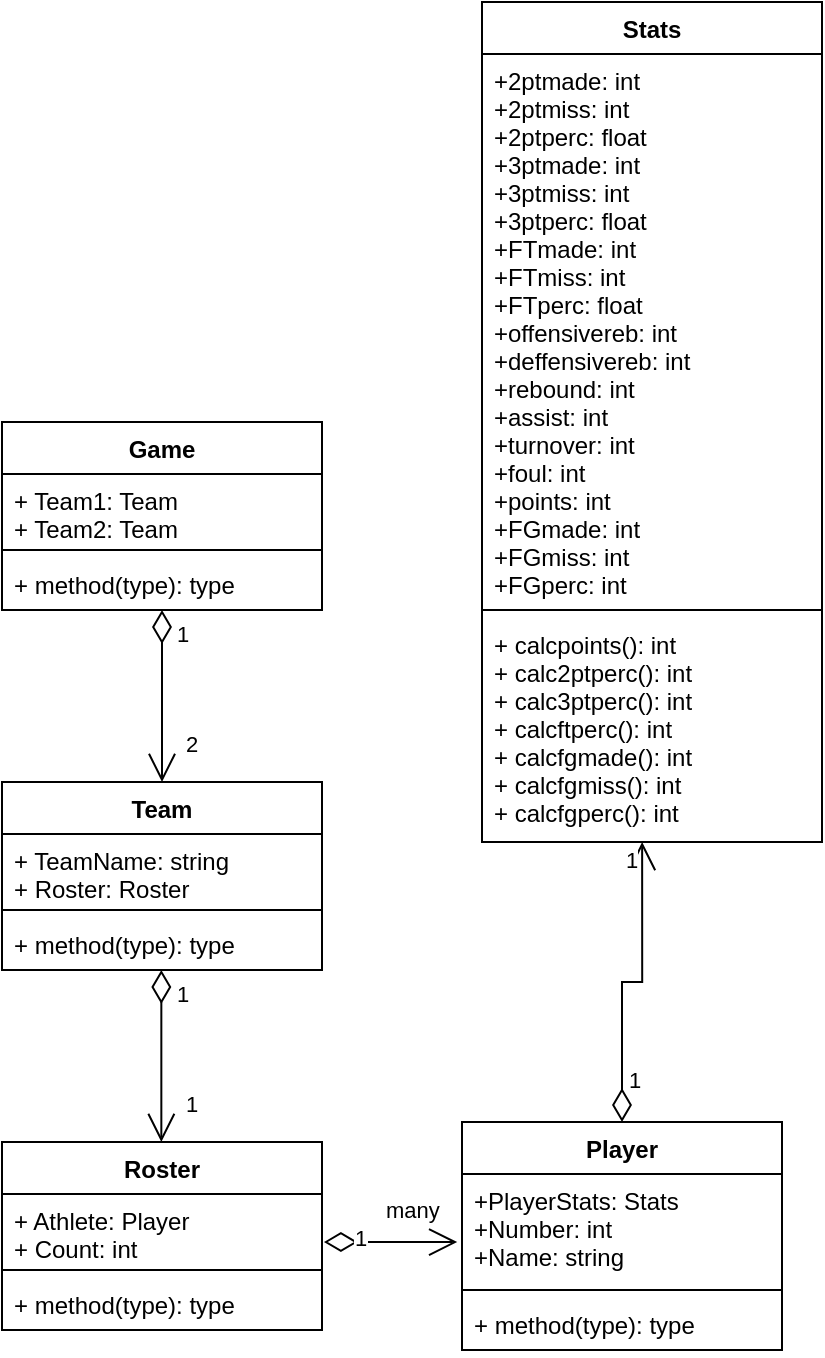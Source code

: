 <mxfile version="20.0.1" type="github">
  <diagram id="C5RBs43oDa-KdzZeNtuy" name="Page-1">
    <mxGraphModel dx="1395" dy="762" grid="1" gridSize="10" guides="1" tooltips="1" connect="1" arrows="1" fold="1" page="1" pageScale="1" pageWidth="827" pageHeight="1169" math="0" shadow="0">
      <root>
        <mxCell id="WIyWlLk6GJQsqaUBKTNV-0" />
        <mxCell id="WIyWlLk6GJQsqaUBKTNV-1" parent="WIyWlLk6GJQsqaUBKTNV-0" />
        <mxCell id="7j4fDjFhmviyfLZyXL8e-0" value="Game" style="swimlane;fontStyle=1;align=center;verticalAlign=top;childLayout=stackLayout;horizontal=1;startSize=26;horizontalStack=0;resizeParent=1;resizeParentMax=0;resizeLast=0;collapsible=1;marginBottom=0;" vertex="1" parent="WIyWlLk6GJQsqaUBKTNV-1">
          <mxGeometry x="200" y="310" width="160" height="94" as="geometry" />
        </mxCell>
        <mxCell id="7j4fDjFhmviyfLZyXL8e-1" value="+ Team1: Team&#xa;+ Team2: Team" style="text;strokeColor=none;fillColor=none;align=left;verticalAlign=top;spacingLeft=4;spacingRight=4;overflow=hidden;rotatable=0;points=[[0,0.5],[1,0.5]];portConstraint=eastwest;" vertex="1" parent="7j4fDjFhmviyfLZyXL8e-0">
          <mxGeometry y="26" width="160" height="34" as="geometry" />
        </mxCell>
        <mxCell id="7j4fDjFhmviyfLZyXL8e-2" value="" style="line;strokeWidth=1;fillColor=none;align=left;verticalAlign=middle;spacingTop=-1;spacingLeft=3;spacingRight=3;rotatable=0;labelPosition=right;points=[];portConstraint=eastwest;" vertex="1" parent="7j4fDjFhmviyfLZyXL8e-0">
          <mxGeometry y="60" width="160" height="8" as="geometry" />
        </mxCell>
        <mxCell id="7j4fDjFhmviyfLZyXL8e-3" value="+ method(type): type" style="text;strokeColor=none;fillColor=none;align=left;verticalAlign=top;spacingLeft=4;spacingRight=4;overflow=hidden;rotatable=0;points=[[0,0.5],[1,0.5]];portConstraint=eastwest;" vertex="1" parent="7j4fDjFhmviyfLZyXL8e-0">
          <mxGeometry y="68" width="160" height="26" as="geometry" />
        </mxCell>
        <mxCell id="7j4fDjFhmviyfLZyXL8e-4" value="Team" style="swimlane;fontStyle=1;align=center;verticalAlign=top;childLayout=stackLayout;horizontal=1;startSize=26;horizontalStack=0;resizeParent=1;resizeParentMax=0;resizeLast=0;collapsible=1;marginBottom=0;" vertex="1" parent="WIyWlLk6GJQsqaUBKTNV-1">
          <mxGeometry x="200" y="490" width="160" height="94" as="geometry" />
        </mxCell>
        <mxCell id="7j4fDjFhmviyfLZyXL8e-5" value="+ TeamName: string&#xa;+ Roster: Roster" style="text;strokeColor=none;fillColor=none;align=left;verticalAlign=top;spacingLeft=4;spacingRight=4;overflow=hidden;rotatable=0;points=[[0,0.5],[1,0.5]];portConstraint=eastwest;" vertex="1" parent="7j4fDjFhmviyfLZyXL8e-4">
          <mxGeometry y="26" width="160" height="34" as="geometry" />
        </mxCell>
        <mxCell id="7j4fDjFhmviyfLZyXL8e-6" value="" style="line;strokeWidth=1;fillColor=none;align=left;verticalAlign=middle;spacingTop=-1;spacingLeft=3;spacingRight=3;rotatable=0;labelPosition=right;points=[];portConstraint=eastwest;" vertex="1" parent="7j4fDjFhmviyfLZyXL8e-4">
          <mxGeometry y="60" width="160" height="8" as="geometry" />
        </mxCell>
        <mxCell id="7j4fDjFhmviyfLZyXL8e-7" value="+ method(type): type" style="text;strokeColor=none;fillColor=none;align=left;verticalAlign=top;spacingLeft=4;spacingRight=4;overflow=hidden;rotatable=0;points=[[0,0.5],[1,0.5]];portConstraint=eastwest;" vertex="1" parent="7j4fDjFhmviyfLZyXL8e-4">
          <mxGeometry y="68" width="160" height="26" as="geometry" />
        </mxCell>
        <mxCell id="7j4fDjFhmviyfLZyXL8e-8" value="Roster" style="swimlane;fontStyle=1;align=center;verticalAlign=top;childLayout=stackLayout;horizontal=1;startSize=26;horizontalStack=0;resizeParent=1;resizeParentMax=0;resizeLast=0;collapsible=1;marginBottom=0;" vertex="1" parent="WIyWlLk6GJQsqaUBKTNV-1">
          <mxGeometry x="200" y="670" width="160" height="94" as="geometry" />
        </mxCell>
        <mxCell id="7j4fDjFhmviyfLZyXL8e-9" value="+ Athlete: Player&#xa;+ Count: int" style="text;strokeColor=none;fillColor=none;align=left;verticalAlign=top;spacingLeft=4;spacingRight=4;overflow=hidden;rotatable=0;points=[[0,0.5],[1,0.5]];portConstraint=eastwest;" vertex="1" parent="7j4fDjFhmviyfLZyXL8e-8">
          <mxGeometry y="26" width="160" height="34" as="geometry" />
        </mxCell>
        <mxCell id="7j4fDjFhmviyfLZyXL8e-10" value="" style="line;strokeWidth=1;fillColor=none;align=left;verticalAlign=middle;spacingTop=-1;spacingLeft=3;spacingRight=3;rotatable=0;labelPosition=right;points=[];portConstraint=eastwest;" vertex="1" parent="7j4fDjFhmviyfLZyXL8e-8">
          <mxGeometry y="60" width="160" height="8" as="geometry" />
        </mxCell>
        <mxCell id="7j4fDjFhmviyfLZyXL8e-11" value="+ method(type): type" style="text;strokeColor=none;fillColor=none;align=left;verticalAlign=top;spacingLeft=4;spacingRight=4;overflow=hidden;rotatable=0;points=[[0,0.5],[1,0.5]];portConstraint=eastwest;" vertex="1" parent="7j4fDjFhmviyfLZyXL8e-8">
          <mxGeometry y="68" width="160" height="26" as="geometry" />
        </mxCell>
        <mxCell id="7j4fDjFhmviyfLZyXL8e-12" value="Player" style="swimlane;fontStyle=1;align=center;verticalAlign=top;childLayout=stackLayout;horizontal=1;startSize=26;horizontalStack=0;resizeParent=1;resizeParentMax=0;resizeLast=0;collapsible=1;marginBottom=0;" vertex="1" parent="WIyWlLk6GJQsqaUBKTNV-1">
          <mxGeometry x="430" y="660" width="160" height="114" as="geometry" />
        </mxCell>
        <mxCell id="7j4fDjFhmviyfLZyXL8e-13" value="+PlayerStats: Stats&#xa;+Number: int&#xa;+Name: string" style="text;strokeColor=none;fillColor=none;align=left;verticalAlign=top;spacingLeft=4;spacingRight=4;overflow=hidden;rotatable=0;points=[[0,0.5],[1,0.5]];portConstraint=eastwest;" vertex="1" parent="7j4fDjFhmviyfLZyXL8e-12">
          <mxGeometry y="26" width="160" height="54" as="geometry" />
        </mxCell>
        <mxCell id="7j4fDjFhmviyfLZyXL8e-14" value="" style="line;strokeWidth=1;fillColor=none;align=left;verticalAlign=middle;spacingTop=-1;spacingLeft=3;spacingRight=3;rotatable=0;labelPosition=right;points=[];portConstraint=eastwest;" vertex="1" parent="7j4fDjFhmviyfLZyXL8e-12">
          <mxGeometry y="80" width="160" height="8" as="geometry" />
        </mxCell>
        <mxCell id="7j4fDjFhmviyfLZyXL8e-15" value="+ method(type): type" style="text;strokeColor=none;fillColor=none;align=left;verticalAlign=top;spacingLeft=4;spacingRight=4;overflow=hidden;rotatable=0;points=[[0,0.5],[1,0.5]];portConstraint=eastwest;" vertex="1" parent="7j4fDjFhmviyfLZyXL8e-12">
          <mxGeometry y="88" width="160" height="26" as="geometry" />
        </mxCell>
        <mxCell id="7j4fDjFhmviyfLZyXL8e-16" value="Stats" style="swimlane;fontStyle=1;align=center;verticalAlign=top;childLayout=stackLayout;horizontal=1;startSize=26;horizontalStack=0;resizeParent=1;resizeParentMax=0;resizeLast=0;collapsible=1;marginBottom=0;" vertex="1" parent="WIyWlLk6GJQsqaUBKTNV-1">
          <mxGeometry x="440" y="100" width="170" height="420" as="geometry" />
        </mxCell>
        <mxCell id="7j4fDjFhmviyfLZyXL8e-17" value="+2ptmade: int&#xa;+2ptmiss: int&#xa;+2ptperc: float&#xa;+3ptmade: int&#xa;+3ptmiss: int&#xa;+3ptperc: float&#xa;+FTmade: int&#xa;+FTmiss: int&#xa;+FTperc: float&#xa;+offensivereb: int&#xa;+deffensivereb: int&#xa;+rebound: int&#xa;+assist: int&#xa;+turnover: int&#xa;+foul: int&#xa;+points: int&#xa;+FGmade: int&#xa;+FGmiss: int&#xa;+FGperc: int" style="text;strokeColor=none;fillColor=none;align=left;verticalAlign=top;spacingLeft=4;spacingRight=4;overflow=hidden;rotatable=0;points=[[0,0.5],[1,0.5]];portConstraint=eastwest;" vertex="1" parent="7j4fDjFhmviyfLZyXL8e-16">
          <mxGeometry y="26" width="170" height="274" as="geometry" />
        </mxCell>
        <mxCell id="7j4fDjFhmviyfLZyXL8e-18" value="" style="line;strokeWidth=1;fillColor=none;align=left;verticalAlign=middle;spacingTop=-1;spacingLeft=3;spacingRight=3;rotatable=0;labelPosition=right;points=[];portConstraint=eastwest;" vertex="1" parent="7j4fDjFhmviyfLZyXL8e-16">
          <mxGeometry y="300" width="170" height="8" as="geometry" />
        </mxCell>
        <mxCell id="7j4fDjFhmviyfLZyXL8e-19" value="+ calcpoints(): int&#xa;+ calc2ptperc(): int&#xa;+ calc3ptperc(): int&#xa;+ calcftperc(): int&#xa;+ calcfgmade(): int&#xa;+ calcfgmiss(): int&#xa;+ calcfgperc(): int" style="text;strokeColor=none;fillColor=none;align=left;verticalAlign=top;spacingLeft=4;spacingRight=4;overflow=hidden;rotatable=0;points=[[0,0.5],[1,0.5]];portConstraint=eastwest;" vertex="1" parent="7j4fDjFhmviyfLZyXL8e-16">
          <mxGeometry y="308" width="170" height="112" as="geometry" />
        </mxCell>
        <mxCell id="7j4fDjFhmviyfLZyXL8e-20" value="2" style="endArrow=open;html=1;endSize=12;startArrow=diamondThin;startSize=14;startFill=0;edgeStyle=orthogonalEdgeStyle;align=left;verticalAlign=bottom;rounded=0;exitX=0.5;exitY=1;exitDx=0;exitDy=0;entryX=0.5;entryY=0;entryDx=0;entryDy=0;" edge="1" parent="WIyWlLk6GJQsqaUBKTNV-1" source="7j4fDjFhmviyfLZyXL8e-0" target="7j4fDjFhmviyfLZyXL8e-4">
          <mxGeometry x="0.767" y="10" relative="1" as="geometry">
            <mxPoint x="350" y="670" as="sourcePoint" />
            <mxPoint x="510" y="670" as="targetPoint" />
            <mxPoint as="offset" />
          </mxGeometry>
        </mxCell>
        <mxCell id="7j4fDjFhmviyfLZyXL8e-21" value="1" style="edgeLabel;html=1;align=center;verticalAlign=middle;resizable=0;points=[];" vertex="1" connectable="0" parent="7j4fDjFhmviyfLZyXL8e-20">
          <mxGeometry x="-0.717" y="2" relative="1" as="geometry">
            <mxPoint x="8" as="offset" />
          </mxGeometry>
        </mxCell>
        <mxCell id="7j4fDjFhmviyfLZyXL8e-25" value="1" style="endArrow=open;html=1;endSize=12;startArrow=diamondThin;startSize=14;startFill=0;edgeStyle=orthogonalEdgeStyle;align=left;verticalAlign=bottom;rounded=0;exitX=0.5;exitY=1;exitDx=0;exitDy=0;entryX=0.5;entryY=0;entryDx=0;entryDy=0;" edge="1" parent="WIyWlLk6GJQsqaUBKTNV-1">
          <mxGeometry x="0.767" y="10" relative="1" as="geometry">
            <mxPoint x="279.67" y="584" as="sourcePoint" />
            <mxPoint x="279.67" y="670" as="targetPoint" />
            <mxPoint as="offset" />
          </mxGeometry>
        </mxCell>
        <mxCell id="7j4fDjFhmviyfLZyXL8e-26" value="1" style="edgeLabel;html=1;align=center;verticalAlign=middle;resizable=0;points=[];" vertex="1" connectable="0" parent="7j4fDjFhmviyfLZyXL8e-25">
          <mxGeometry x="-0.717" y="2" relative="1" as="geometry">
            <mxPoint x="8" as="offset" />
          </mxGeometry>
        </mxCell>
        <mxCell id="7j4fDjFhmviyfLZyXL8e-27" value="many" style="endArrow=open;html=1;endSize=12;startArrow=diamondThin;startSize=14;startFill=0;edgeStyle=orthogonalEdgeStyle;align=left;verticalAlign=bottom;rounded=0;exitX=1.006;exitY=0.706;exitDx=0;exitDy=0;entryX=-0.015;entryY=0.63;entryDx=0;entryDy=0;entryPerimeter=0;exitPerimeter=0;" edge="1" parent="WIyWlLk6GJQsqaUBKTNV-1" source="7j4fDjFhmviyfLZyXL8e-9" target="7j4fDjFhmviyfLZyXL8e-13">
          <mxGeometry x="-0.129" y="7" relative="1" as="geometry">
            <mxPoint x="289.67" y="594" as="sourcePoint" />
            <mxPoint x="289.67" y="680" as="targetPoint" />
            <mxPoint as="offset" />
          </mxGeometry>
        </mxCell>
        <mxCell id="7j4fDjFhmviyfLZyXL8e-28" value="1" style="edgeLabel;html=1;align=center;verticalAlign=middle;resizable=0;points=[];" vertex="1" connectable="0" parent="7j4fDjFhmviyfLZyXL8e-27">
          <mxGeometry x="-0.717" y="2" relative="1" as="geometry">
            <mxPoint x="8" as="offset" />
          </mxGeometry>
        </mxCell>
        <mxCell id="7j4fDjFhmviyfLZyXL8e-29" value="1" style="endArrow=open;html=1;endSize=12;startArrow=diamondThin;startSize=14;startFill=0;edgeStyle=orthogonalEdgeStyle;align=left;verticalAlign=bottom;rounded=0;exitX=0.5;exitY=0;exitDx=0;exitDy=0;entryX=0.471;entryY=1;entryDx=0;entryDy=0;entryPerimeter=0;" edge="1" parent="WIyWlLk6GJQsqaUBKTNV-1" source="7j4fDjFhmviyfLZyXL8e-12" target="7j4fDjFhmviyfLZyXL8e-19">
          <mxGeometry x="0.767" y="10" relative="1" as="geometry">
            <mxPoint x="299.67" y="604" as="sourcePoint" />
            <mxPoint x="525" y="530" as="targetPoint" />
            <mxPoint as="offset" />
          </mxGeometry>
        </mxCell>
        <mxCell id="7j4fDjFhmviyfLZyXL8e-30" value="1" style="edgeLabel;html=1;align=center;verticalAlign=middle;resizable=0;points=[];" vertex="1" connectable="0" parent="7j4fDjFhmviyfLZyXL8e-29">
          <mxGeometry x="-0.717" y="2" relative="1" as="geometry">
            <mxPoint x="8" as="offset" />
          </mxGeometry>
        </mxCell>
      </root>
    </mxGraphModel>
  </diagram>
</mxfile>
